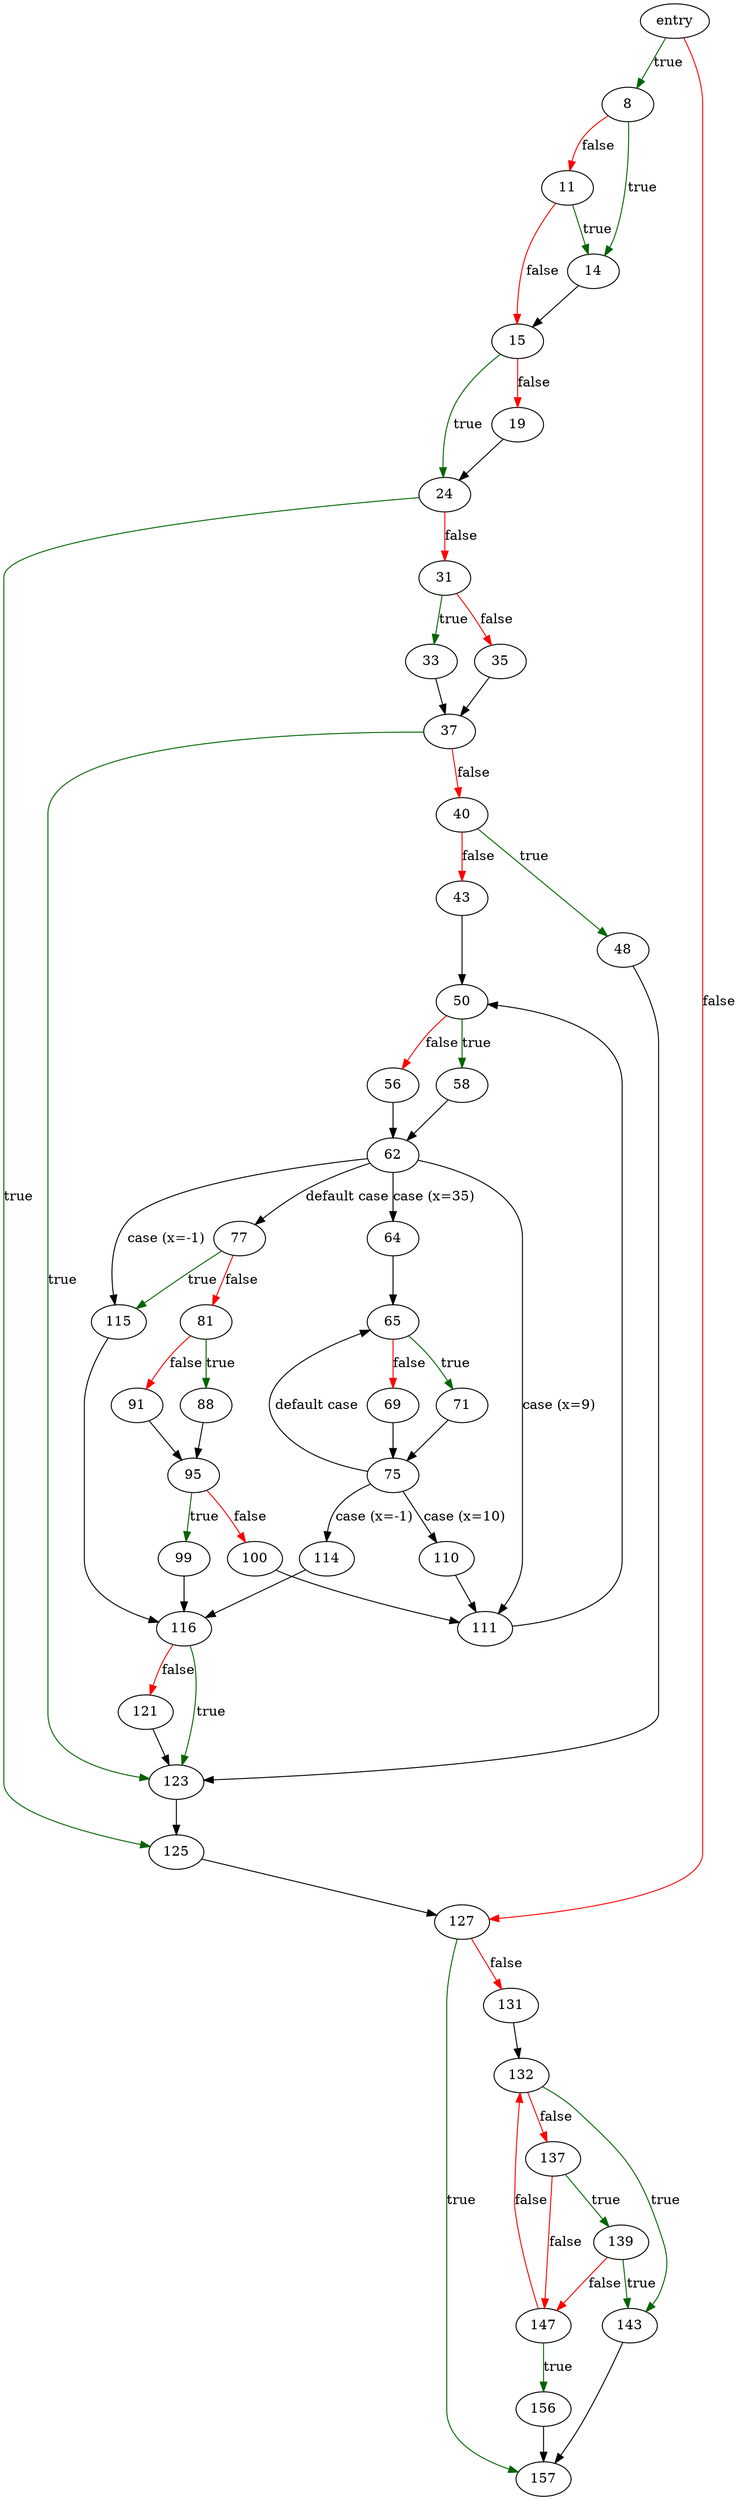 digraph "locale_charset" {
	// Node definitions.
	0 [label=entry];
	8;
	11;
	14;
	15;
	19;
	24;
	31;
	33;
	35;
	37;
	40;
	43;
	48;
	50;
	56;
	58;
	62;
	64;
	65;
	69;
	71;
	75;
	77;
	81;
	88;
	91;
	95;
	99;
	100;
	110;
	111;
	114;
	115;
	116;
	121;
	123;
	125;
	127;
	131;
	132;
	137;
	139;
	143;
	147;
	156;
	157;

	// Edge definitions.
	0 -> 8 [
		color=darkgreen
		label=true
	];
	0 -> 127 [
		color=red
		label=false
	];
	8 -> 11 [
		color=red
		label=false
	];
	8 -> 14 [
		color=darkgreen
		label=true
	];
	11 -> 14 [
		color=darkgreen
		label=true
	];
	11 -> 15 [
		color=red
		label=false
	];
	14 -> 15;
	15 -> 19 [
		color=red
		label=false
	];
	15 -> 24 [
		color=darkgreen
		label=true
	];
	19 -> 24;
	24 -> 31 [
		color=red
		label=false
	];
	24 -> 125 [
		color=darkgreen
		label=true
	];
	31 -> 33 [
		color=darkgreen
		label=true
	];
	31 -> 35 [
		color=red
		label=false
	];
	33 -> 37;
	35 -> 37;
	37 -> 40 [
		color=red
		label=false
	];
	37 -> 123 [
		color=darkgreen
		label=true
	];
	40 -> 43 [
		color=red
		label=false
	];
	40 -> 48 [
		color=darkgreen
		label=true
	];
	43 -> 50;
	48 -> 123;
	50 -> 56 [
		color=red
		label=false
	];
	50 -> 58 [
		color=darkgreen
		label=true
	];
	56 -> 62;
	58 -> 62;
	62 -> 64 [label="case (x=35)"];
	62 -> 77 [label="default case"];
	62 -> 111 [label="case (x=9)"];
	62 -> 115 [label="case (x=-1)"];
	64 -> 65;
	65 -> 69 [
		color=red
		label=false
	];
	65 -> 71 [
		color=darkgreen
		label=true
	];
	69 -> 75;
	71 -> 75;
	75 -> 65 [label="default case"];
	75 -> 110 [label="case (x=10)"];
	75 -> 114 [label="case (x=-1)"];
	77 -> 81 [
		color=red
		label=false
	];
	77 -> 115 [
		color=darkgreen
		label=true
	];
	81 -> 88 [
		color=darkgreen
		label=true
	];
	81 -> 91 [
		color=red
		label=false
	];
	88 -> 95;
	91 -> 95;
	95 -> 99 [
		color=darkgreen
		label=true
	];
	95 -> 100 [
		color=red
		label=false
	];
	99 -> 116;
	100 -> 111;
	110 -> 111;
	111 -> 50;
	114 -> 116;
	115 -> 116;
	116 -> 121 [
		color=red
		label=false
	];
	116 -> 123 [
		color=darkgreen
		label=true
	];
	121 -> 123;
	123 -> 125;
	125 -> 127;
	127 -> 131 [
		color=red
		label=false
	];
	127 -> 157 [
		color=darkgreen
		label=true
	];
	131 -> 132;
	132 -> 137 [
		color=red
		label=false
	];
	132 -> 143 [
		color=darkgreen
		label=true
	];
	137 -> 139 [
		color=darkgreen
		label=true
	];
	137 -> 147 [
		color=red
		label=false
	];
	139 -> 143 [
		color=darkgreen
		label=true
	];
	139 -> 147 [
		color=red
		label=false
	];
	143 -> 157;
	147 -> 132 [
		color=red
		label=false
	];
	147 -> 156 [
		color=darkgreen
		label=true
	];
	156 -> 157;
}